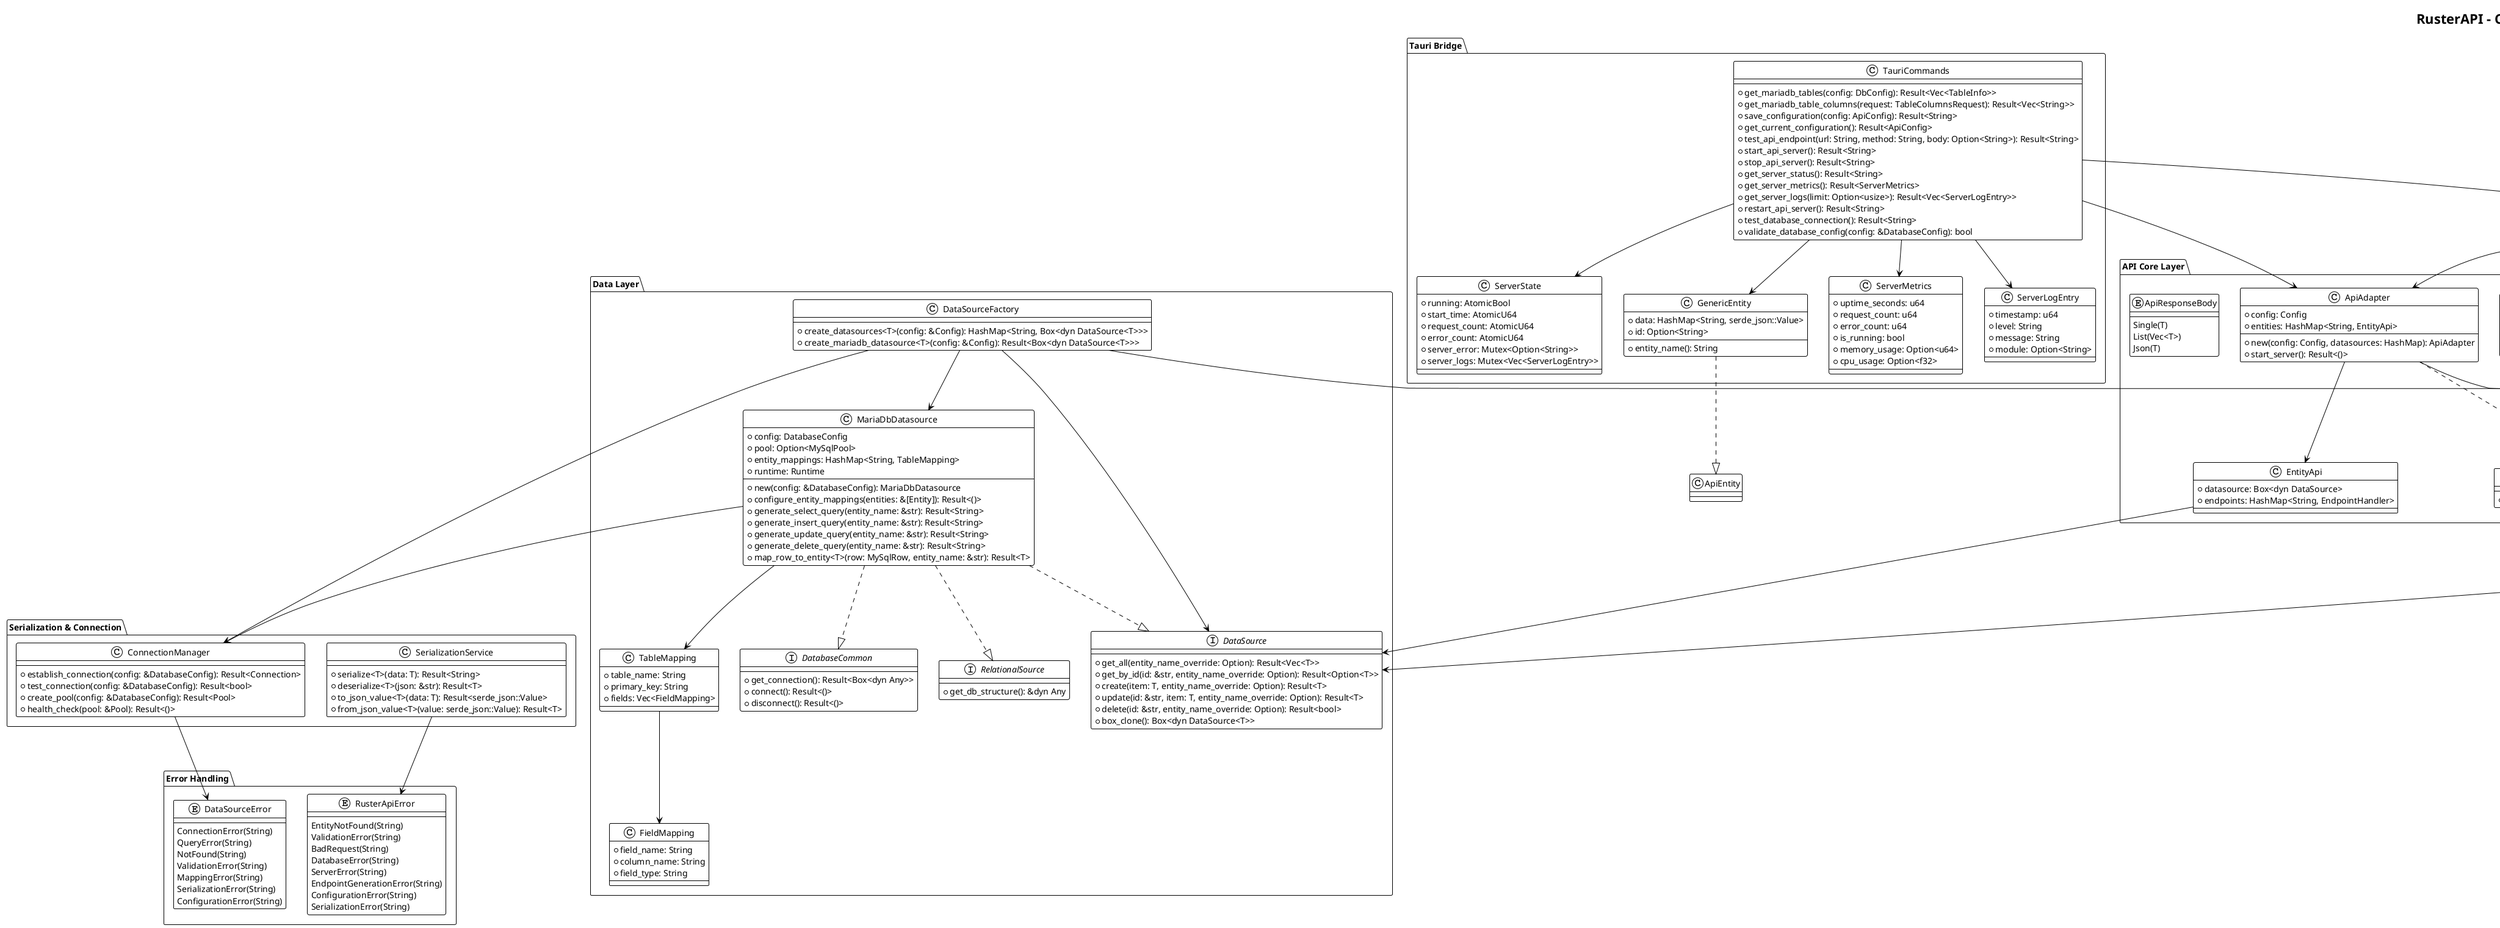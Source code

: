 @startuml
!theme plain
title RusterAPI - Complete Backend Class Diagram

package "HTTP Layer (Rocket)" {
    class rocket_adapter {
        +start_server<T>(api_adapter: ApiAdapter<T>): Result<()>
    }
    
    class RocketApiState {
        +api_adapter: Arc<dyn ApiAdapterTrait<T> + Send + Sync>
    }
    
    class ApiResponseWrapper {
        +0: ApiResponse<T>
        +respond_to(): response::Result
    }
    
    package "Rocket Handlers" {
        class CatchAllHandlers {
            +get_handler(path: PathBuf, state: RocketApiState): ApiResponseWrapper
            +post_handler(path: PathBuf, body: Data, state: RocketApiState): ApiResponseWrapper
            +put_handler(path: PathBuf, body: Data, state: RocketApiState): ApiResponseWrapper
            +delete_handler(path: PathBuf, state: RocketApiState): ApiResponseWrapper
            +patch_handler(path: PathBuf, body: Data, state: RocketApiState): ApiResponseWrapper
            +process_request(request: ApiRequest, state: RocketApiState): ApiResponse
            +body_to_string(body: rocket::Data): String
        }
    }
}

package "API Core Layer" {
    interface ApiAdapterTrait {
        +handle_request(request: ApiRequest): Result<ApiResponse<T>>
    }
    
    class ApiAdapter {
        +config: Config
        +entities: HashMap<String, EntityApi>
        +new(config: Config, datasources: HashMap): ApiAdapter
        +start_server(): Result<()>
    }
    
    class EntityApi {
        +datasource: Box<dyn DataSource>
        +endpoints: HashMap<String, EndpointHandler>
    }
    
    class ApiRequest {
        +method: HttpMethod
        +path: String
        +params: HashMap<String, String>
        +headers: HashMap<String, String>
        +body: Option<String>
    }
    
    class ApiResponse {
        +status: u16
        +headers: HashMap<String, String>
        +body: Option<ApiResponseBody<T>>
    }
    
    enum ApiResponseBody {
        Single(T)
        List(Vec<T>)
        Json(T)
    }
}

package "Handler Management" {
    class ApiHandlerManager {
        +config: Config
        +datasource: Box<dyn DataSource>
        +new(config: Config, datasource: Box<dyn DataSource>): ApiHandlerManager
        +initialize_endpoints(entity: &Entity): HashMap<String, EndpointHandler>
    }
    
    package "CRUD Handlers" {
        class CreateHandler {
            +register_create_endpoint(datasource, entity, endpoints)
        }
        
        class ReadHandler {
            +register_read_endpoint(datasource, entity, endpoints)
        }
        
        class UpdateHandler {
            +register_update_endpoint(datasource, entity, endpoints)
        }
        
        class DeleteHandler {
            +register_delete_endpoint(datasource, entity, endpoints)
        }
        
        class ListHandler {
            +register_list_endpoint(datasource, entity, endpoints)
        }
    }
    
    class CustomRouteHandler {
        +register_custom_endpoint(datasource, entity, custom_route, endpoints)
    }
}

package "Data Layer" {
    class DataSourceFactory {
        +create_datasources<T>(config: &Config): HashMap<String, Box<dyn DataSource<T>>>
        +create_mariadb_datasource<T>(config: &Config): Result<Box<dyn DataSource<T>>>
    }
    
    interface DataSource {
        +get_all(entity_name_override: Option<&str>): Result<Vec<T>>
        +get_by_id(id: &str, entity_name_override: Option<&str>): Result<Option<T>>
        +create(item: T, entity_name_override: Option<&str>): Result<T>
        +update(id: &str, item: T, entity_name_override: Option<&str>): Result<T>
        +delete(id: &str, entity_name_override: Option<&str>): Result<bool>
        +box_clone(): Box<dyn DataSource<T>>
    }
    
    interface DatabaseCommon {
        +get_connection(): Result<Box<dyn Any>>
        +connect(): Result<()>
        +disconnect(): Result<()>
    }
    
    interface RelationalSource {
        +get_db_structure(): &dyn Any
    }
    
    class MariaDbDatasource {
        +config: DatabaseConfig
        +pool: Option<MySqlPool>
        +entity_mappings: HashMap<String, TableMapping>
        +runtime: Runtime
        +new(config: &DatabaseConfig): MariaDbDatasource
        +configure_entity_mappings(entities: &[Entity]): Result<()>
        +generate_select_query(entity_name: &str): Result<String>
        +generate_insert_query(entity_name: &str): Result<String>
        +generate_update_query(entity_name: &str): Result<String>
        +generate_delete_query(entity_name: &str): Result<String>
        +map_row_to_entity<T>(row: MySqlRow, entity_name: &str): Result<T>
    }
    
    class TableMapping {
        +table_name: String
        +primary_key: String
        +fields: Vec<FieldMapping>
    }
    
    class FieldMapping {
        +field_name: String
        +column_name: String
        +field_type: String
    }
}

package "Configuration" {
    class Config {
        +api_version: String
        +api_prefix: Option<String>
        +server: ServerConfig
        +database: DatabaseConfig
        +entities_basic: Vec<EntityBasic>
        +entities_advanced: Vec<Entity>
        +cors: CorsConfig
        +documentation: DocumentationConfig
        +auth: Option<AuthConfig>
    }
    
    class ServerConfig {
        +host: String
        +port: u16
        +request_timeout_seconds: u64
        +max_payload_size_mb: u64
        +rate_limiting: RateLimitingConfig
        +logging_level: String
    }
    
    class DatabaseConfig {
        +db_type: DatabaseType
        +host: String
        +port: Option<u16>
        +username: String
        +password: String
        +database_name: String
        +connection_string: String
        +max_connections: Option<u32>
        +timeout_seconds: Option<u32>
        +ssl_enabled: bool
        +make_url(): String
    }
    
    class Entity {
        +name: String
        +table_name: String
        +fields: Vec<Field>
        +relationships: Vec<Relationship>
        +endpoints: EndpointConfig
        +authentication: bool
        +authorization: Authorization
        +validations: Vec<Validation>
        +pagination: Option<PaginationConfig>
    }
    
    class EntityBasic {
        +name: String
        +table_name: String
        +fields: Vec<FieldBasic>
        +authentication: bool
    }
    
    enum DatabaseType {
        MySQL
        PostgreSQL
        SQLite
        MongoDB
    }
}

package "Serialization & Connection" {
    class SerializationService {
        +serialize<T>(data: T): Result<String>
        +deserialize<T>(json: &str): Result<T>
        +to_json_value<T>(data: T): Result<serde_json::Value>
        +from_json_value<T>(value: serde_json::Value): Result<T>
    }
    
    class ConnectionManager {
        +establish_connection(config: &DatabaseConfig): Result<Connection>
        +test_connection(config: &DatabaseConfig): Result<bool>
        +create_pool(config: &DatabaseConfig): Result<Pool>
        +health_check(pool: &Pool): Result<()>
    }
}

package "Error Handling" {
    enum RusterApiError {
        EntityNotFound(String)
        ValidationError(String)
        BadRequest(String)
        DatabaseError(String)
        ServerError(String)
        EndpointGenerationError(String)
        ConfigurationError(String)
        SerializationError(String)
    }
    
    enum DataSourceError {
        ConnectionError(String)
        QueryError(String)
        NotFound(String)
        ValidationError(String)
        MappingError(String)
        SerializationError(String)
        ConfigurationError(String)
    }
}

package "Tauri Bridge" {
    class TauriCommands {
        +get_mariadb_tables(config: DbConfig): Result<Vec<TableInfo>>
        +get_mariadb_table_columns(request: TableColumnsRequest): Result<Vec<String>>
        +save_configuration(config: ApiConfig): Result<String>
        +get_current_configuration(): Result<ApiConfig>
        +test_api_endpoint(url: String, method: String, body: Option<String>): Result<String>
        +start_api_server(): Result<String>
        +stop_api_server(): Result<String>
        +get_server_status(): Result<String>
        +get_server_metrics(): Result<ServerMetrics>
        +get_server_logs(limit: Option<usize>): Result<Vec<ServerLogEntry>>
        +restart_api_server(): Result<String>
        +test_database_connection(): Result<String>
        +validate_database_config(config: &DatabaseConfig): bool
    }
    
    class ServerMetrics {
        +uptime_seconds: u64
        +request_count: u64
        +error_count: u64
        +is_running: bool
        +memory_usage: Option<u64>
        +cpu_usage: Option<f32>
    }
    
    class ServerLogEntry {
        +timestamp: u64
        +level: String
        +message: String
        +module: Option<String>
    }
    
    class ServerState {
        +running: AtomicBool
        +start_time: AtomicU64
        +request_count: AtomicU64
        +error_count: AtomicU64
        +server_error: Mutex<Option<String>>
        +server_logs: Mutex<Vec<ServerLogEntry>>
    }
    
    class GenericEntity {
        +data: HashMap<String, serde_json::Value>
        +id: Option<String>
        +entity_name(): String
    }
}

' Relationships
rocket_adapter --> ApiAdapter
RocketApiState --> ApiAdapterTrait
CatchAllHandlers --> RocketApiState
CatchAllHandlers --> ApiRequest
CatchAllHandlers --> ApiResponse
rocket_adapter --> RocketApiState

ApiAdapter ..|> ApiAdapterTrait
ApiAdapter --> EntityApi
ApiAdapter --> Config
EntityApi --> DataSource

ApiHandlerManager --> DataSource
ApiHandlerManager --> Entity
ApiHandlerManager --> CreateHandler
ApiHandlerManager --> ReadHandler
ApiHandlerManager --> UpdateHandler
ApiHandlerManager --> DeleteHandler
ApiHandlerManager --> ListHandler
ApiHandlerManager --> CustomRouteHandler

DataSourceFactory --> DataSource
DataSourceFactory --> MariaDbDatasource
DataSourceFactory --> Config
DataSourceFactory --> ConnectionManager

MariaDbDatasource ..|> DataSource
MariaDbDatasource ..|> DatabaseCommon
MariaDbDatasource ..|> RelationalSource
MariaDbDatasource --> TableMapping
MariaDbDatasource --> ConnectionManager
TableMapping --> FieldMapping

Config --> ServerConfig
Config --> DatabaseConfig
Config --> Entity
Config --> EntityBasic
DatabaseConfig --> DatabaseType

TauriCommands --> Config
TauriCommands --> ServerMetrics
TauriCommands --> ServerLogEntry
TauriCommands --> ServerState
TauriCommands --> GenericEntity
TauriCommands --> ApiAdapter

SerializationService --> RusterApiError
ConnectionManager --> DataSourceError
GenericEntity ..|> ApiEntity

@enduml
